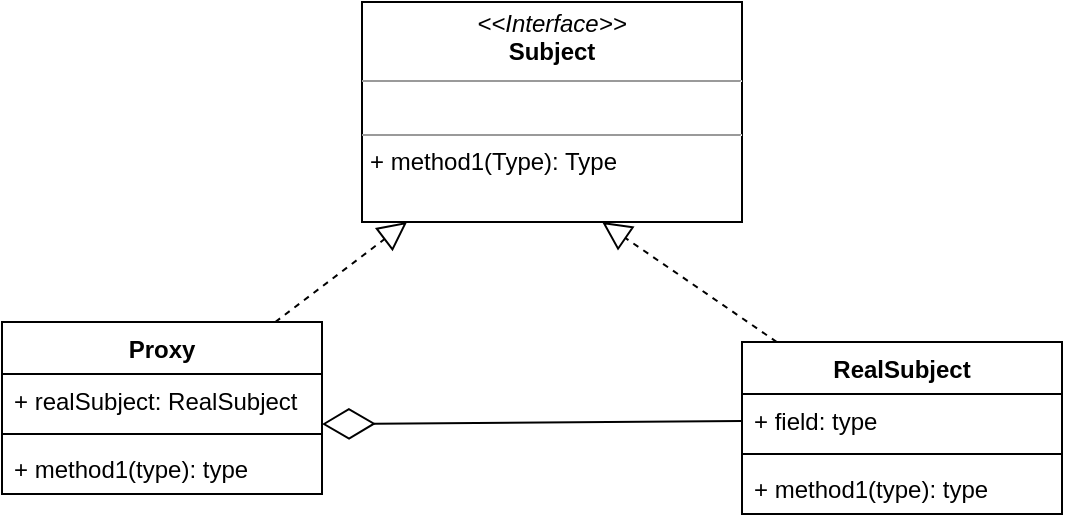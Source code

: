 <mxfile version="12.4.9" type="github">
  <diagram id="rKG7iZBdfJ-Mdw3WDqiC" name="Page-1">
    <mxGraphModel dx="1186" dy="779" grid="1" gridSize="10" guides="1" tooltips="1" connect="1" arrows="1" fold="1" page="1" pageScale="1" pageWidth="850" pageHeight="1100" math="0" shadow="0">
      <root>
        <mxCell id="0"/>
        <mxCell id="1" parent="0"/>
        <mxCell id="_-3fZoGnlPK7tWUNnCv2-1" value="&lt;p style=&quot;margin: 0px ; margin-top: 4px ; text-align: center&quot;&gt;&lt;i&gt;&amp;lt;&amp;lt;Interface&amp;gt;&amp;gt;&lt;/i&gt;&lt;br&gt;&lt;b&gt;Subject&lt;/b&gt;&lt;/p&gt;&lt;hr size=&quot;1&quot;&gt;&lt;p style=&quot;margin: 0px ; margin-left: 4px&quot;&gt;&lt;br&gt;&lt;/p&gt;&lt;hr size=&quot;1&quot;&gt;&lt;p style=&quot;margin: 0px ; margin-left: 4px&quot;&gt;+ method1(Type): Type&lt;br&gt;&lt;/p&gt;" style="verticalAlign=top;align=left;overflow=fill;fontSize=12;fontFamily=Helvetica;html=1;" vertex="1" parent="1">
          <mxGeometry x="270" y="20" width="190" height="110" as="geometry"/>
        </mxCell>
        <mxCell id="_-3fZoGnlPK7tWUNnCv2-3" value="Proxy&#xa;" style="swimlane;fontStyle=1;align=center;verticalAlign=top;childLayout=stackLayout;horizontal=1;startSize=26;horizontalStack=0;resizeParent=1;resizeParentMax=0;resizeLast=0;collapsible=1;marginBottom=0;" vertex="1" parent="1">
          <mxGeometry x="90" y="180" width="160" height="86" as="geometry"/>
        </mxCell>
        <mxCell id="_-3fZoGnlPK7tWUNnCv2-4" value="+ realSubject: RealSubject" style="text;strokeColor=none;fillColor=none;align=left;verticalAlign=top;spacingLeft=4;spacingRight=4;overflow=hidden;rotatable=0;points=[[0,0.5],[1,0.5]];portConstraint=eastwest;" vertex="1" parent="_-3fZoGnlPK7tWUNnCv2-3">
          <mxGeometry y="26" width="160" height="26" as="geometry"/>
        </mxCell>
        <mxCell id="_-3fZoGnlPK7tWUNnCv2-5" value="" style="line;strokeWidth=1;fillColor=none;align=left;verticalAlign=middle;spacingTop=-1;spacingLeft=3;spacingRight=3;rotatable=0;labelPosition=right;points=[];portConstraint=eastwest;" vertex="1" parent="_-3fZoGnlPK7tWUNnCv2-3">
          <mxGeometry y="52" width="160" height="8" as="geometry"/>
        </mxCell>
        <mxCell id="_-3fZoGnlPK7tWUNnCv2-6" value="+ method1(type): type" style="text;strokeColor=none;fillColor=none;align=left;verticalAlign=top;spacingLeft=4;spacingRight=4;overflow=hidden;rotatable=0;points=[[0,0.5],[1,0.5]];portConstraint=eastwest;" vertex="1" parent="_-3fZoGnlPK7tWUNnCv2-3">
          <mxGeometry y="60" width="160" height="26" as="geometry"/>
        </mxCell>
        <mxCell id="_-3fZoGnlPK7tWUNnCv2-7" value="RealSubject" style="swimlane;fontStyle=1;align=center;verticalAlign=top;childLayout=stackLayout;horizontal=1;startSize=26;horizontalStack=0;resizeParent=1;resizeParentMax=0;resizeLast=0;collapsible=1;marginBottom=0;" vertex="1" parent="1">
          <mxGeometry x="460" y="190" width="160" height="86" as="geometry"/>
        </mxCell>
        <mxCell id="_-3fZoGnlPK7tWUNnCv2-8" value="+ field: type" style="text;strokeColor=none;fillColor=none;align=left;verticalAlign=top;spacingLeft=4;spacingRight=4;overflow=hidden;rotatable=0;points=[[0,0.5],[1,0.5]];portConstraint=eastwest;" vertex="1" parent="_-3fZoGnlPK7tWUNnCv2-7">
          <mxGeometry y="26" width="160" height="26" as="geometry"/>
        </mxCell>
        <mxCell id="_-3fZoGnlPK7tWUNnCv2-9" value="" style="line;strokeWidth=1;fillColor=none;align=left;verticalAlign=middle;spacingTop=-1;spacingLeft=3;spacingRight=3;rotatable=0;labelPosition=right;points=[];portConstraint=eastwest;" vertex="1" parent="_-3fZoGnlPK7tWUNnCv2-7">
          <mxGeometry y="52" width="160" height="8" as="geometry"/>
        </mxCell>
        <mxCell id="_-3fZoGnlPK7tWUNnCv2-10" value="+ method1(type): type" style="text;strokeColor=none;fillColor=none;align=left;verticalAlign=top;spacingLeft=4;spacingRight=4;overflow=hidden;rotatable=0;points=[[0,0.5],[1,0.5]];portConstraint=eastwest;" vertex="1" parent="_-3fZoGnlPK7tWUNnCv2-7">
          <mxGeometry y="60" width="160" height="26" as="geometry"/>
        </mxCell>
        <mxCell id="_-3fZoGnlPK7tWUNnCv2-11" value="" style="endArrow=block;dashed=1;endFill=0;endSize=12;html=1;" edge="1" parent="1" source="_-3fZoGnlPK7tWUNnCv2-3" target="_-3fZoGnlPK7tWUNnCv2-1">
          <mxGeometry width="160" relative="1" as="geometry">
            <mxPoint x="80" y="300" as="sourcePoint"/>
            <mxPoint x="240" y="300" as="targetPoint"/>
          </mxGeometry>
        </mxCell>
        <mxCell id="_-3fZoGnlPK7tWUNnCv2-13" value="" style="endArrow=block;dashed=1;endFill=0;endSize=12;html=1;entryX=0.632;entryY=1;entryDx=0;entryDy=0;entryPerimeter=0;" edge="1" parent="1" source="_-3fZoGnlPK7tWUNnCv2-7" target="_-3fZoGnlPK7tWUNnCv2-1">
          <mxGeometry width="160" relative="1" as="geometry">
            <mxPoint x="90" y="310" as="sourcePoint"/>
            <mxPoint x="250" y="310" as="targetPoint"/>
          </mxGeometry>
        </mxCell>
        <mxCell id="_-3fZoGnlPK7tWUNnCv2-14" value="" style="endArrow=diamondThin;endFill=0;endSize=24;html=1;entryX=1;entryY=0.962;entryDx=0;entryDy=0;entryPerimeter=0;" edge="1" parent="1" source="_-3fZoGnlPK7tWUNnCv2-8" target="_-3fZoGnlPK7tWUNnCv2-4">
          <mxGeometry width="160" relative="1" as="geometry">
            <mxPoint x="90" y="300" as="sourcePoint"/>
            <mxPoint x="250" y="300" as="targetPoint"/>
            <Array as="points"/>
          </mxGeometry>
        </mxCell>
      </root>
    </mxGraphModel>
  </diagram>
</mxfile>

